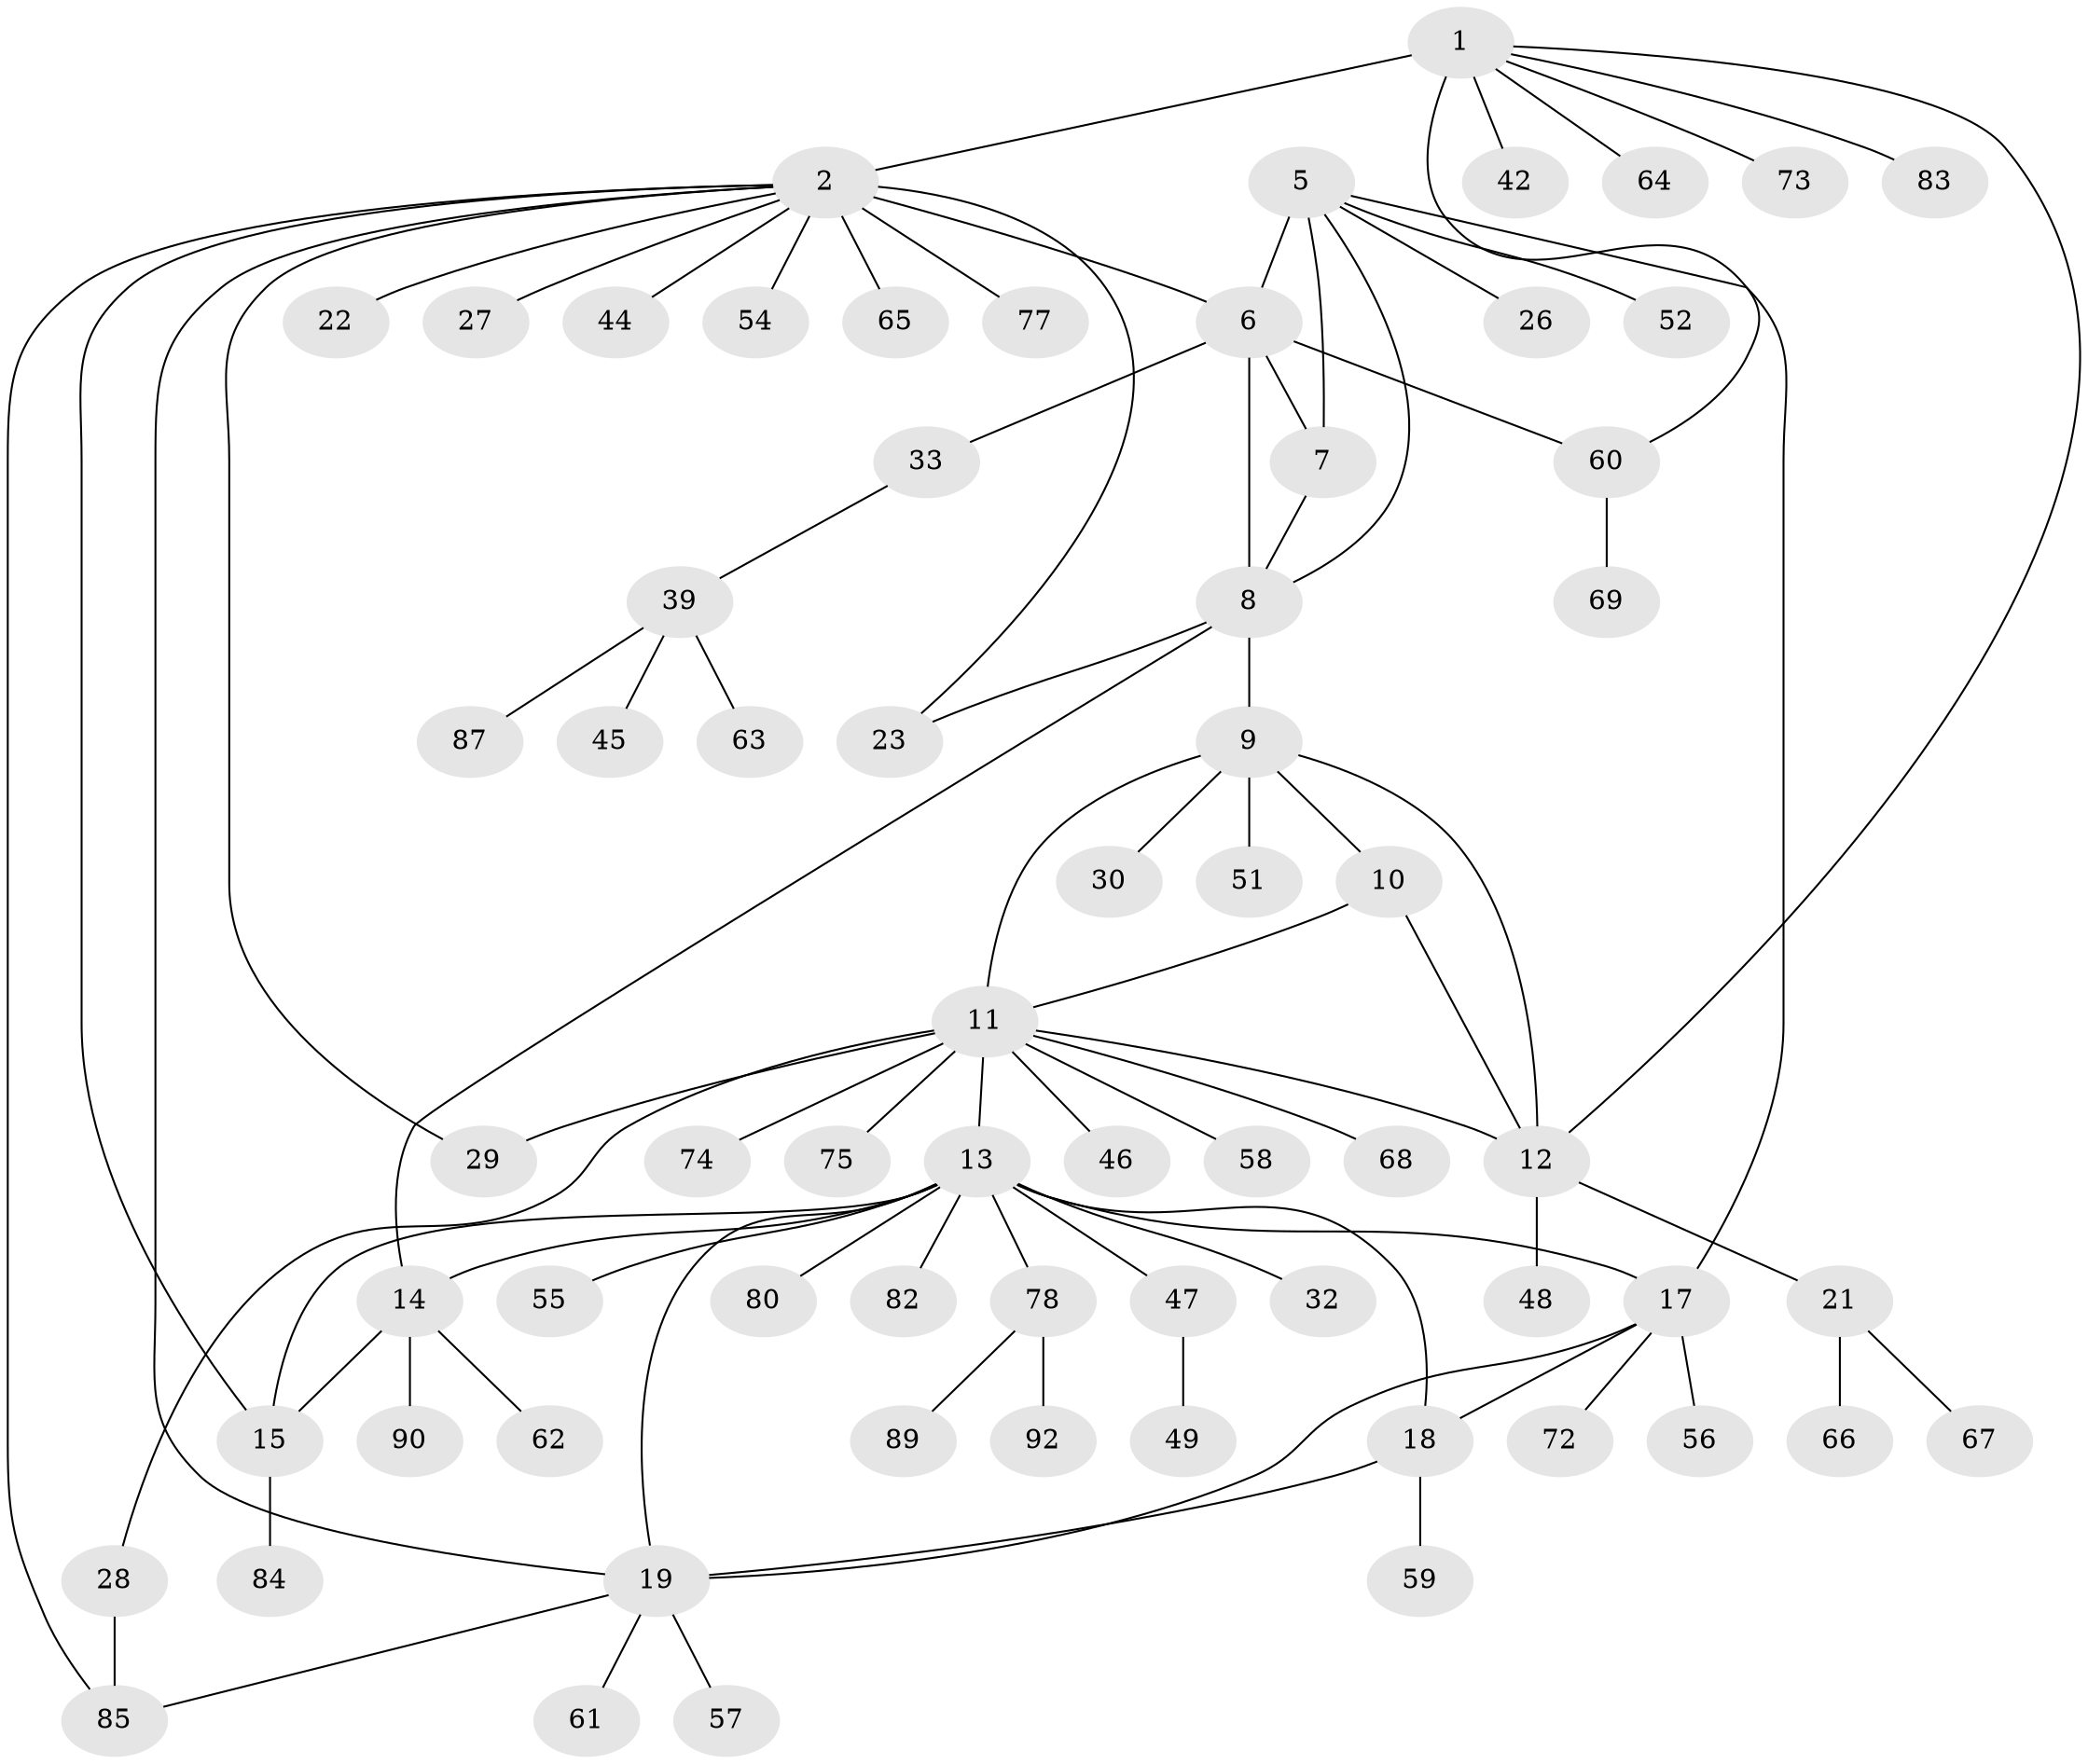 // original degree distribution, {4: 0.05434782608695652, 6: 0.043478260869565216, 12: 0.010869565217391304, 8: 0.010869565217391304, 7: 0.06521739130434782, 3: 0.06521739130434782, 13: 0.010869565217391304, 9: 0.010869565217391304, 5: 0.03260869565217391, 1: 0.5978260869565217, 2: 0.09782608695652174}
// Generated by graph-tools (version 1.1) at 2025/42/03/06/25 10:42:11]
// undirected, 67 vertices, 86 edges
graph export_dot {
graph [start="1"]
  node [color=gray90,style=filled];
  1 [super="+4"];
  2 [super="+3"];
  5 [super="+50"];
  6 [super="+34"];
  7;
  8 [super="+24"];
  9 [super="+40"];
  10;
  11 [super="+25"];
  12 [super="+36"];
  13 [super="+20"];
  14 [super="+16"];
  15 [super="+35"];
  17 [super="+37"];
  18 [super="+43"];
  19 [super="+31"];
  21 [super="+53"];
  22;
  23 [super="+76"];
  26;
  27;
  28;
  29;
  30;
  32;
  33 [super="+38"];
  39 [super="+41"];
  42;
  44 [super="+88"];
  45;
  46;
  47;
  48;
  49;
  51;
  52;
  54 [super="+70"];
  55;
  56;
  57;
  58;
  59;
  60 [super="+71"];
  61;
  62 [super="+86"];
  63;
  64;
  65;
  66;
  67;
  68;
  69;
  72;
  73;
  74;
  75 [super="+81"];
  77;
  78 [super="+79"];
  80;
  82;
  83;
  84;
  85 [super="+91"];
  87;
  89;
  90;
  92;
  1 -- 2 [weight=4];
  1 -- 64;
  1 -- 83;
  1 -- 73;
  1 -- 42;
  1 -- 12;
  1 -- 60;
  2 -- 15;
  2 -- 23;
  2 -- 44;
  2 -- 65;
  2 -- 6;
  2 -- 77;
  2 -- 19;
  2 -- 85;
  2 -- 22;
  2 -- 54;
  2 -- 27;
  2 -- 29;
  5 -- 6;
  5 -- 7;
  5 -- 8;
  5 -- 17;
  5 -- 26;
  5 -- 52;
  6 -- 7;
  6 -- 8;
  6 -- 33;
  6 -- 60;
  7 -- 8;
  8 -- 9;
  8 -- 14;
  8 -- 23;
  9 -- 10;
  9 -- 11;
  9 -- 12;
  9 -- 30;
  9 -- 51;
  10 -- 11;
  10 -- 12;
  11 -- 12;
  11 -- 13 [weight=2];
  11 -- 28;
  11 -- 29;
  11 -- 46;
  11 -- 58;
  11 -- 68;
  11 -- 74;
  11 -- 75;
  12 -- 21;
  12 -- 48;
  13 -- 14 [weight=2];
  13 -- 15;
  13 -- 32;
  13 -- 55;
  13 -- 78;
  13 -- 80;
  13 -- 17;
  13 -- 18;
  13 -- 19;
  13 -- 82;
  13 -- 47;
  14 -- 15 [weight=2];
  14 -- 62;
  14 -- 90;
  15 -- 84;
  17 -- 18;
  17 -- 19;
  17 -- 56;
  17 -- 72;
  18 -- 19;
  18 -- 59;
  19 -- 61;
  19 -- 57;
  19 -- 85;
  21 -- 66;
  21 -- 67;
  28 -- 85;
  33 -- 39;
  39 -- 45;
  39 -- 63;
  39 -- 87;
  47 -- 49;
  60 -- 69;
  78 -- 89;
  78 -- 92;
}
